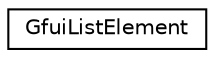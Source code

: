 digraph "Graphical Class Hierarchy"
{
  edge [fontname="Helvetica",fontsize="10",labelfontname="Helvetica",labelfontsize="10"];
  node [fontname="Helvetica",fontsize="10",shape=record];
  rankdir="LR";
  Node1 [label="GfuiListElement",height=0.2,width=0.4,color="black", fillcolor="white", style="filled",URL="$struct_gfui_list_element.html"];
}
